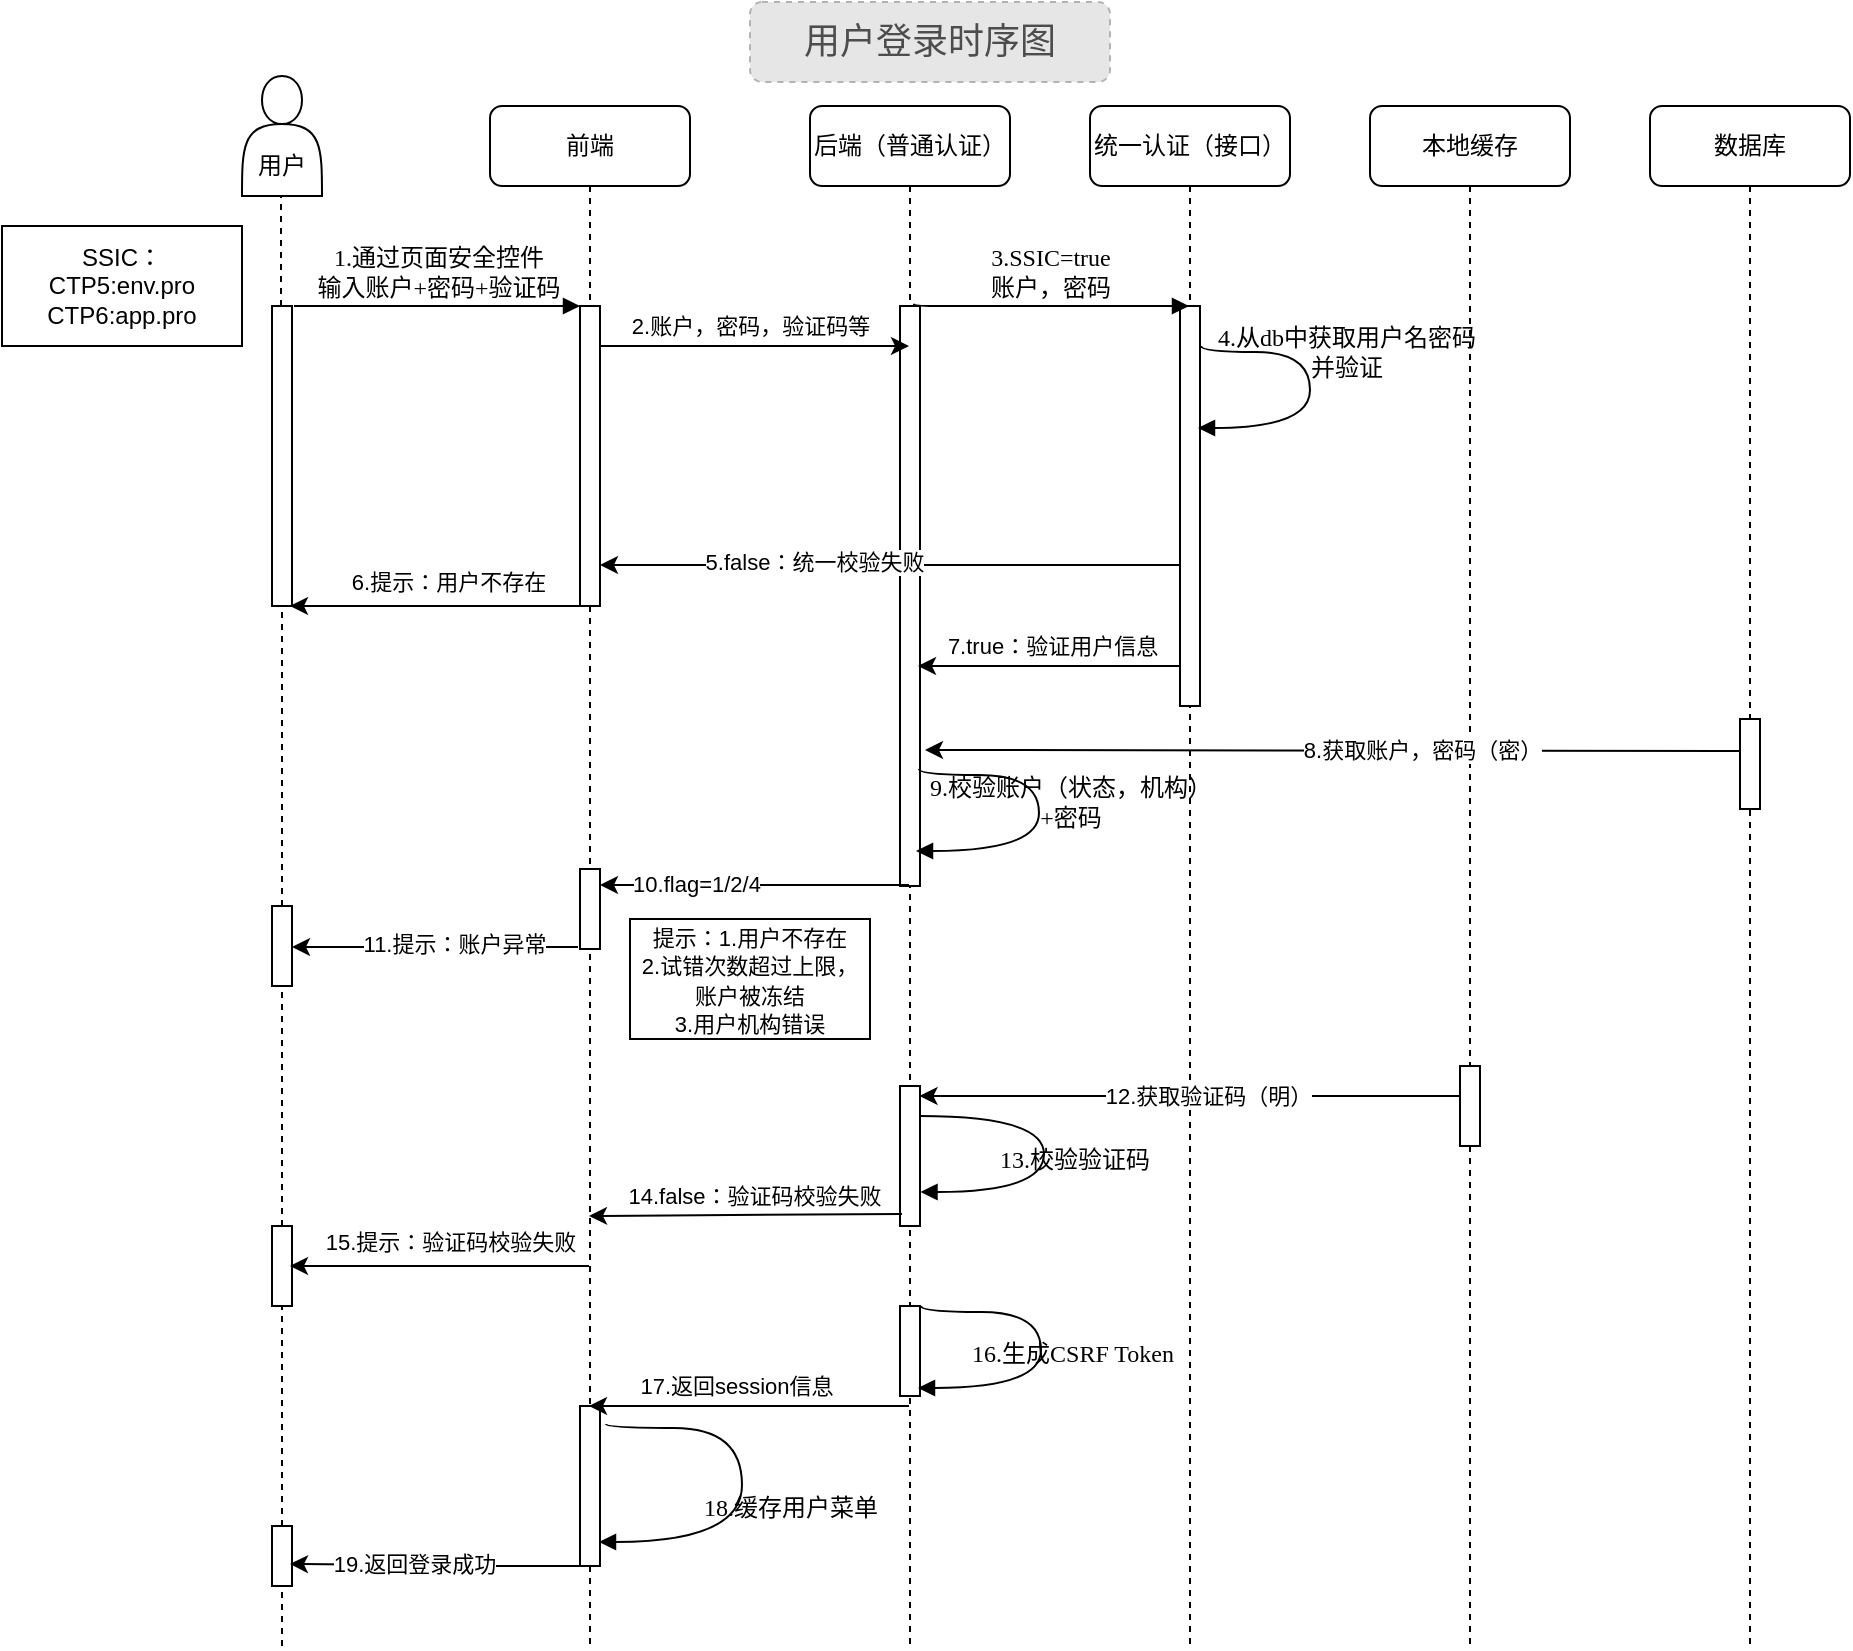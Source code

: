 <mxfile version="14.1.2" type="github">
  <diagram name="Page-1" id="13e1069c-82ec-6db2-03f1-153e76fe0fe0">
    <mxGraphModel dx="2046" dy="557" grid="1" gridSize="10" guides="1" tooltips="1" connect="1" arrows="1" fold="1" page="1" pageScale="1" pageWidth="1100" pageHeight="850" background="#ffffff" math="0" shadow="0">
      <root>
        <mxCell id="0" />
        <mxCell id="1" parent="0" />
        <mxCell id="7baba1c4bc27f4b0-2" value="前端" style="shape=umlLifeline;perimeter=lifelinePerimeter;whiteSpace=wrap;html=1;container=1;collapsible=0;recursiveResize=0;outlineConnect=0;rounded=1;shadow=0;comic=0;labelBackgroundColor=none;strokeWidth=1;fontFamily=Verdana;fontSize=12;align=center;" parent="1" vertex="1">
          <mxGeometry x="240" y="80" width="100" height="770" as="geometry" />
        </mxCell>
        <mxCell id="7baba1c4bc27f4b0-10" value="" style="html=1;points=[];perimeter=orthogonalPerimeter;rounded=0;shadow=0;comic=0;labelBackgroundColor=none;strokeWidth=1;fontFamily=Verdana;fontSize=12;align=center;" parent="7baba1c4bc27f4b0-2" vertex="1">
          <mxGeometry x="45" y="100" width="10" height="150" as="geometry" />
        </mxCell>
        <mxCell id="o5Eu3LO5c0bUn5PRLswJ-51" value="" style="html=1;points=[];perimeter=orthogonalPerimeter;rounded=0;shadow=0;comic=0;labelBackgroundColor=none;strokeWidth=1;fontFamily=Verdana;fontSize=12;align=center;" parent="7baba1c4bc27f4b0-2" vertex="1">
          <mxGeometry x="45" y="381.5" width="10" height="40" as="geometry" />
        </mxCell>
        <mxCell id="o5Eu3LO5c0bUn5PRLswJ-64" value="" style="html=1;points=[];perimeter=orthogonalPerimeter;rounded=0;shadow=0;comic=0;labelBackgroundColor=none;strokeWidth=1;fontFamily=Verdana;fontSize=12;align=center;" parent="7baba1c4bc27f4b0-2" vertex="1">
          <mxGeometry x="45" y="650" width="10" height="80" as="geometry" />
        </mxCell>
        <mxCell id="7baba1c4bc27f4b0-3" value="后端（普通认证）" style="shape=umlLifeline;perimeter=lifelinePerimeter;whiteSpace=wrap;html=1;container=1;collapsible=0;recursiveResize=0;outlineConnect=0;rounded=1;shadow=0;comic=0;labelBackgroundColor=none;strokeWidth=1;fontFamily=Verdana;fontSize=12;align=center;" parent="1" vertex="1">
          <mxGeometry x="400" y="80" width="100" height="770" as="geometry" />
        </mxCell>
        <mxCell id="7baba1c4bc27f4b0-13" value="" style="html=1;points=[];perimeter=orthogonalPerimeter;rounded=0;shadow=0;comic=0;labelBackgroundColor=none;strokeWidth=1;fontFamily=Verdana;fontSize=12;align=center;" parent="7baba1c4bc27f4b0-3" vertex="1">
          <mxGeometry x="45" y="100" width="10" height="290" as="geometry" />
        </mxCell>
        <mxCell id="o5Eu3LO5c0bUn5PRLswJ-60" value="" style="html=1;points=[];perimeter=orthogonalPerimeter;rounded=0;shadow=0;comic=0;labelBackgroundColor=none;strokeWidth=1;fontFamily=Verdana;fontSize=12;align=center;" parent="7baba1c4bc27f4b0-3" vertex="1">
          <mxGeometry x="45" y="600" width="10" height="45" as="geometry" />
        </mxCell>
        <mxCell id="hrBunJqweLM9hIgYXMl5-2" value="" style="html=1;points=[];perimeter=orthogonalPerimeter;rounded=0;shadow=0;comic=0;labelBackgroundColor=none;strokeWidth=1;fontFamily=Verdana;fontSize=12;align=center;" parent="7baba1c4bc27f4b0-3" vertex="1">
          <mxGeometry x="45" y="490" width="10" height="70" as="geometry" />
        </mxCell>
        <mxCell id="7baba1c4bc27f4b0-4" value="统一认证（接口）" style="shape=umlLifeline;perimeter=lifelinePerimeter;whiteSpace=wrap;html=1;container=1;collapsible=0;recursiveResize=0;outlineConnect=0;rounded=1;shadow=0;comic=0;labelBackgroundColor=none;strokeWidth=1;fontFamily=Verdana;fontSize=12;align=center;" parent="1" vertex="1">
          <mxGeometry x="540" y="80" width="100" height="770" as="geometry" />
        </mxCell>
        <mxCell id="7baba1c4bc27f4b0-16" value="" style="html=1;points=[];perimeter=orthogonalPerimeter;rounded=0;shadow=0;comic=0;labelBackgroundColor=none;strokeWidth=1;fontFamily=Verdana;fontSize=12;align=center;" parent="7baba1c4bc27f4b0-4" vertex="1">
          <mxGeometry x="45" y="100" width="10" height="200" as="geometry" />
        </mxCell>
        <mxCell id="7baba1c4bc27f4b0-5" value="本地缓存" style="shape=umlLifeline;perimeter=lifelinePerimeter;whiteSpace=wrap;html=1;container=1;collapsible=0;recursiveResize=0;outlineConnect=0;rounded=1;shadow=0;comic=0;labelBackgroundColor=none;strokeWidth=1;fontFamily=Verdana;fontSize=12;align=center;" parent="1" vertex="1">
          <mxGeometry x="680" y="80" width="100" height="770" as="geometry" />
        </mxCell>
        <mxCell id="7baba1c4bc27f4b0-19" value="" style="html=1;points=[];perimeter=orthogonalPerimeter;rounded=0;shadow=0;comic=0;labelBackgroundColor=none;strokeWidth=1;fontFamily=Verdana;fontSize=12;align=center;" parent="7baba1c4bc27f4b0-5" vertex="1">
          <mxGeometry x="45" y="480" width="10" height="40" as="geometry" />
        </mxCell>
        <mxCell id="7baba1c4bc27f4b0-6" value="数据库" style="shape=umlLifeline;perimeter=lifelinePerimeter;whiteSpace=wrap;html=1;container=1;collapsible=0;recursiveResize=0;outlineConnect=0;rounded=1;shadow=0;comic=0;labelBackgroundColor=none;strokeWidth=1;fontFamily=Verdana;fontSize=12;align=center;" parent="1" vertex="1">
          <mxGeometry x="820" y="80" width="100" height="770" as="geometry" />
        </mxCell>
        <mxCell id="o5Eu3LO5c0bUn5PRLswJ-47" value="" style="html=1;points=[];perimeter=orthogonalPerimeter;rounded=0;shadow=0;comic=0;labelBackgroundColor=none;strokeWidth=1;fontFamily=Verdana;fontSize=12;align=center;" parent="7baba1c4bc27f4b0-6" vertex="1">
          <mxGeometry x="45" y="306.5" width="10" height="45" as="geometry" />
        </mxCell>
        <mxCell id="7baba1c4bc27f4b0-11" value="1.通过页面安全控件&lt;br&gt;输入账户+密码+验证码" style="html=1;verticalAlign=bottom;endArrow=block;entryX=0;entryY=0;labelBackgroundColor=none;fontFamily=Verdana;fontSize=12;edgeStyle=elbowEdgeStyle;elbow=vertical;exitX=1.1;exitY=0;exitDx=0;exitDy=0;exitPerimeter=0;" parent="1" source="o5Eu3LO5c0bUn5PRLswJ-26" target="7baba1c4bc27f4b0-10" edge="1">
          <mxGeometry relative="1" as="geometry">
            <mxPoint x="150" y="180" as="sourcePoint" />
          </mxGeometry>
        </mxCell>
        <mxCell id="7baba1c4bc27f4b0-14" value="3.SSIC=true&lt;br&gt;账户，密码" style="html=1;verticalAlign=bottom;endArrow=block;labelBackgroundColor=none;fontFamily=Verdana;fontSize=12;edgeStyle=elbowEdgeStyle;elbow=vertical;exitX=0.7;exitY=-0.004;exitDx=0;exitDy=0;exitPerimeter=0;" parent="1" source="7baba1c4bc27f4b0-13" target="7baba1c4bc27f4b0-4" edge="1">
          <mxGeometry relative="1" as="geometry">
            <mxPoint x="460" y="180" as="sourcePoint" />
            <Array as="points">
              <mxPoint x="560" y="180" />
            </Array>
          </mxGeometry>
        </mxCell>
        <mxCell id="o5Eu3LO5c0bUn5PRLswJ-3" value="&lt;br&gt;&lt;br&gt;用户" style="shape=actor;whiteSpace=wrap;html=1;" parent="1" vertex="1">
          <mxGeometry x="116" y="65" width="40" height="60" as="geometry" />
        </mxCell>
        <mxCell id="o5Eu3LO5c0bUn5PRLswJ-9" value="" style="endArrow=none;dashed=1;html=1;" parent="1" source="o5Eu3LO5c0bUn5PRLswJ-26" edge="1">
          <mxGeometry width="50" height="50" relative="1" as="geometry">
            <mxPoint x="136" y="660" as="sourcePoint" />
            <mxPoint x="135.5" y="125" as="targetPoint" />
          </mxGeometry>
        </mxCell>
        <mxCell id="o5Eu3LO5c0bUn5PRLswJ-12" value="" style="endArrow=classic;html=1;strokeColor=#000000;" parent="1" source="7baba1c4bc27f4b0-10" target="7baba1c4bc27f4b0-3" edge="1">
          <mxGeometry width="50" height="50" relative="1" as="geometry">
            <mxPoint x="300" y="200" as="sourcePoint" />
            <mxPoint x="350" y="180" as="targetPoint" />
            <Array as="points">
              <mxPoint x="370" y="200" />
              <mxPoint x="400" y="200" />
            </Array>
          </mxGeometry>
        </mxCell>
        <mxCell id="o5Eu3LO5c0bUn5PRLswJ-14" value="2.账户，密码，验证码等" style="edgeLabel;html=1;align=center;verticalAlign=middle;resizable=0;points=[];" parent="o5Eu3LO5c0bUn5PRLswJ-12" vertex="1" connectable="0">
          <mxGeometry x="-0.241" y="-1" relative="1" as="geometry">
            <mxPoint x="16" y="-11" as="offset" />
          </mxGeometry>
        </mxCell>
        <mxCell id="o5Eu3LO5c0bUn5PRLswJ-15" value="" style="endArrow=classic;html=1;strokeColor=#000000;entryX=1;entryY=1.01;entryDx=0;entryDy=0;entryPerimeter=0;" parent="1" edge="1">
          <mxGeometry width="50" height="50" relative="1" as="geometry">
            <mxPoint x="585" y="309.5" as="sourcePoint" />
            <mxPoint x="295" y="309.5" as="targetPoint" />
          </mxGeometry>
        </mxCell>
        <mxCell id="o5Eu3LO5c0bUn5PRLswJ-16" value="5.false：统一校验失败" style="edgeLabel;html=1;align=center;verticalAlign=middle;resizable=0;points=[];" parent="o5Eu3LO5c0bUn5PRLswJ-15" vertex="1" connectable="0">
          <mxGeometry x="0.261" y="-2" relative="1" as="geometry">
            <mxPoint as="offset" />
          </mxGeometry>
        </mxCell>
        <mxCell id="o5Eu3LO5c0bUn5PRLswJ-25" value="" style="endArrow=classic;html=1;strokeColor=#000000;" parent="1" source="7baba1c4bc27f4b0-2" edge="1">
          <mxGeometry width="50" height="50" relative="1" as="geometry">
            <mxPoint x="230" y="360" as="sourcePoint" />
            <mxPoint x="140" y="330" as="targetPoint" />
            <Array as="points">
              <mxPoint x="210" y="330" />
            </Array>
          </mxGeometry>
        </mxCell>
        <mxCell id="o5Eu3LO5c0bUn5PRLswJ-28" value="6.提示：用户不存在" style="edgeLabel;html=1;align=center;verticalAlign=middle;resizable=0;points=[];" parent="o5Eu3LO5c0bUn5PRLswJ-25" vertex="1" connectable="0">
          <mxGeometry x="-0.05" y="2" relative="1" as="geometry">
            <mxPoint y="-14" as="offset" />
          </mxGeometry>
        </mxCell>
        <mxCell id="o5Eu3LO5c0bUn5PRLswJ-26" value="" style="html=1;points=[];perimeter=orthogonalPerimeter;rounded=0;shadow=0;comic=0;labelBackgroundColor=none;strokeWidth=1;fontFamily=Verdana;fontSize=12;align=center;" parent="1" vertex="1">
          <mxGeometry x="131" y="180" width="10" height="150" as="geometry" />
        </mxCell>
        <mxCell id="o5Eu3LO5c0bUn5PRLswJ-27" value="" style="endArrow=none;dashed=1;html=1;" parent="1" source="o5Eu3LO5c0bUn5PRLswJ-56" target="o5Eu3LO5c0bUn5PRLswJ-26" edge="1">
          <mxGeometry width="50" height="50" relative="1" as="geometry">
            <mxPoint x="136" y="660" as="sourcePoint" />
            <mxPoint x="135.5" y="125" as="targetPoint" />
          </mxGeometry>
        </mxCell>
        <mxCell id="o5Eu3LO5c0bUn5PRLswJ-29" value="" style="endArrow=classic;html=1;strokeColor=#000000;exitX=0.5;exitY=0.25;exitDx=0;exitDy=0;exitPerimeter=0;" parent="1" edge="1">
          <mxGeometry width="50" height="50" relative="1" as="geometry">
            <mxPoint x="724.75" y="575" as="sourcePoint" />
            <mxPoint x="454.75" y="575" as="targetPoint" />
            <Array as="points">
              <mxPoint x="644.75" y="575" />
            </Array>
          </mxGeometry>
        </mxCell>
        <mxCell id="o5Eu3LO5c0bUn5PRLswJ-30" value="12.获取验证码（明）" style="edgeLabel;html=1;align=center;verticalAlign=middle;resizable=0;points=[];" parent="o5Eu3LO5c0bUn5PRLswJ-29" vertex="1" connectable="0">
          <mxGeometry x="0.696" y="-1" relative="1" as="geometry">
            <mxPoint x="103" y="1" as="offset" />
          </mxGeometry>
        </mxCell>
        <mxCell id="o5Eu3LO5c0bUn5PRLswJ-31" value="" style="endArrow=classic;html=1;strokeColor=#000000;" parent="1" edge="1">
          <mxGeometry width="50" height="50" relative="1" as="geometry">
            <mxPoint x="820" y="402.5" as="sourcePoint" />
            <mxPoint x="457.5" y="402" as="targetPoint" />
            <Array as="points">
              <mxPoint x="870" y="402.5" />
            </Array>
          </mxGeometry>
        </mxCell>
        <mxCell id="o5Eu3LO5c0bUn5PRLswJ-32" value="8.获取账户，密码（密）" style="edgeLabel;html=1;align=center;verticalAlign=middle;resizable=0;points=[];" parent="o5Eu3LO5c0bUn5PRLswJ-31" vertex="1" connectable="0">
          <mxGeometry x="0.482" y="1" relative="1" as="geometry">
            <mxPoint x="127.99" y="-1.65" as="offset" />
          </mxGeometry>
        </mxCell>
        <mxCell id="o5Eu3LO5c0bUn5PRLswJ-36" value="13.校验验证码" style="html=1;verticalAlign=bottom;endArrow=block;labelBackgroundColor=none;fontFamily=Verdana;fontSize=12;elbow=vertical;edgeStyle=orthogonalEdgeStyle;curved=1;" parent="1" edge="1">
          <mxGeometry x="0.145" y="15" relative="1" as="geometry">
            <mxPoint x="455" y="585" as="sourcePoint" />
            <mxPoint x="455.25" y="623" as="targetPoint" />
            <Array as="points">
              <mxPoint x="517" y="585" />
              <mxPoint x="517" y="623" />
            </Array>
            <mxPoint as="offset" />
          </mxGeometry>
        </mxCell>
        <mxCell id="o5Eu3LO5c0bUn5PRLswJ-37" value="" style="endArrow=classic;html=1;strokeColor=#000000;exitX=0.1;exitY=0.914;exitDx=0;exitDy=0;exitPerimeter=0;" parent="1" edge="1" source="hrBunJqweLM9hIgYXMl5-2">
          <mxGeometry width="50" height="50" relative="1" as="geometry">
            <mxPoint x="440" y="635" as="sourcePoint" />
            <mxPoint x="289.5" y="635" as="targetPoint" />
          </mxGeometry>
        </mxCell>
        <mxCell id="o5Eu3LO5c0bUn5PRLswJ-38" value="14.false：验证码校验失败" style="edgeLabel;html=1;align=center;verticalAlign=middle;resizable=0;points=[];" parent="o5Eu3LO5c0bUn5PRLswJ-37" vertex="1" connectable="0">
          <mxGeometry x="0.603" y="-1" relative="1" as="geometry">
            <mxPoint x="51" y="-9" as="offset" />
          </mxGeometry>
        </mxCell>
        <mxCell id="o5Eu3LO5c0bUn5PRLswJ-39" value="" style="html=1;points=[];perimeter=orthogonalPerimeter;rounded=0;shadow=0;comic=0;labelBackgroundColor=none;strokeWidth=1;fontFamily=Verdana;fontSize=12;align=center;" parent="1" vertex="1">
          <mxGeometry x="131" y="640" width="10" height="40" as="geometry" />
        </mxCell>
        <mxCell id="o5Eu3LO5c0bUn5PRLswJ-40" value="" style="endArrow=none;dashed=1;html=1;" parent="1" source="o5Eu3LO5c0bUn5PRLswJ-67" target="o5Eu3LO5c0bUn5PRLswJ-39" edge="1">
          <mxGeometry width="50" height="50" relative="1" as="geometry">
            <mxPoint x="136" y="740" as="sourcePoint" />
            <mxPoint x="136" y="330" as="targetPoint" />
          </mxGeometry>
        </mxCell>
        <mxCell id="o5Eu3LO5c0bUn5PRLswJ-42" value="" style="endArrow=classic;html=1;strokeColor=#000000;" parent="1" edge="1">
          <mxGeometry width="50" height="50" relative="1" as="geometry">
            <mxPoint x="289.5" y="660" as="sourcePoint" />
            <mxPoint x="140" y="660" as="targetPoint" />
            <Array as="points">
              <mxPoint x="260" y="660" />
              <mxPoint x="240" y="660" />
              <mxPoint x="190" y="660" />
            </Array>
          </mxGeometry>
        </mxCell>
        <mxCell id="o5Eu3LO5c0bUn5PRLswJ-43" value="15.提示：验证码校验失败" style="edgeLabel;html=1;align=center;verticalAlign=middle;resizable=0;points=[];" parent="o5Eu3LO5c0bUn5PRLswJ-42" vertex="1" connectable="0">
          <mxGeometry x="0.301" y="1" relative="1" as="geometry">
            <mxPoint x="27.5" y="-13" as="offset" />
          </mxGeometry>
        </mxCell>
        <mxCell id="o5Eu3LO5c0bUn5PRLswJ-50" value="9.校验账户（状态，机构）&lt;br&gt;+密码" style="html=1;verticalAlign=bottom;endArrow=block;labelBackgroundColor=none;fontFamily=Verdana;fontSize=12;elbow=vertical;edgeStyle=orthogonalEdgeStyle;curved=1;exitX=1;exitY=0.685;exitDx=0;exitDy=0;exitPerimeter=0;" parent="1" edge="1">
          <mxGeometry x="0.145" y="15" relative="1" as="geometry">
            <mxPoint x="454.5" y="411.5" as="sourcePoint" />
            <mxPoint x="453" y="452.5" as="targetPoint" />
            <Array as="points">
              <mxPoint x="454.5" y="414.5" />
              <mxPoint x="514.5" y="414.5" />
              <mxPoint x="514.5" y="452.5" />
            </Array>
            <mxPoint as="offset" />
          </mxGeometry>
        </mxCell>
        <mxCell id="o5Eu3LO5c0bUn5PRLswJ-54" value="" style="endArrow=classic;html=1;strokeColor=#000000;" parent="1" edge="1">
          <mxGeometry width="50" height="50" relative="1" as="geometry">
            <mxPoint x="449.5" y="469.5" as="sourcePoint" />
            <mxPoint x="295" y="469.5" as="targetPoint" />
          </mxGeometry>
        </mxCell>
        <mxCell id="o5Eu3LO5c0bUn5PRLswJ-55" value="10.flag=1/2/4" style="edgeLabel;html=1;align=center;verticalAlign=middle;resizable=0;points=[];" parent="o5Eu3LO5c0bUn5PRLswJ-54" vertex="1" connectable="0">
          <mxGeometry x="0.379" y="-1" relative="1" as="geometry">
            <mxPoint as="offset" />
          </mxGeometry>
        </mxCell>
        <mxCell id="o5Eu3LO5c0bUn5PRLswJ-57" value="" style="endArrow=classic;html=1;strokeColor=#000000;exitX=-0.1;exitY=0.975;exitDx=0;exitDy=0;exitPerimeter=0;" parent="1" source="o5Eu3LO5c0bUn5PRLswJ-51" target="o5Eu3LO5c0bUn5PRLswJ-56" edge="1">
          <mxGeometry width="50" height="50" relative="1" as="geometry">
            <mxPoint x="520" y="401.5" as="sourcePoint" />
            <mxPoint x="570" y="351.5" as="targetPoint" />
          </mxGeometry>
        </mxCell>
        <mxCell id="o5Eu3LO5c0bUn5PRLswJ-58" value="11.提示：账户异常" style="edgeLabel;html=1;align=center;verticalAlign=middle;resizable=0;points=[];" parent="o5Eu3LO5c0bUn5PRLswJ-57" vertex="1" connectable="0">
          <mxGeometry x="-0.132" y="-2" relative="1" as="geometry">
            <mxPoint as="offset" />
          </mxGeometry>
        </mxCell>
        <mxCell id="o5Eu3LO5c0bUn5PRLswJ-59" value="&lt;span style=&quot;font-size: 11px ; background-color: rgb(255 , 255 , 255)&quot;&gt;提示：1.用户不存在&lt;/span&gt;&lt;br style=&quot;font-size: 11px&quot;&gt;&lt;span style=&quot;font-size: 11px ; background-color: rgb(255 , 255 , 255)&quot;&gt;2.试错次数超过上限，账户被冻结&lt;br&gt;&lt;/span&gt;&lt;span style=&quot;font-size: 11px ; background-color: rgb(255 , 255 , 255)&quot;&gt;3.用户机构错误&lt;/span&gt;" style="whiteSpace=wrap;html=1;" parent="1" vertex="1">
          <mxGeometry x="310" y="486.5" width="120" height="60" as="geometry" />
        </mxCell>
        <mxCell id="o5Eu3LO5c0bUn5PRLswJ-61" value="16.生成CSRF Token" style="html=1;verticalAlign=bottom;endArrow=block;labelBackgroundColor=none;fontFamily=Verdana;fontSize=12;elbow=vertical;edgeStyle=orthogonalEdgeStyle;curved=1;exitX=1;exitY=0.685;exitDx=0;exitDy=0;exitPerimeter=0;" parent="1" edge="1">
          <mxGeometry x="0.145" y="15" relative="1" as="geometry">
            <mxPoint x="455.5" y="680" as="sourcePoint" />
            <mxPoint x="454" y="721" as="targetPoint" />
            <Array as="points">
              <mxPoint x="455.5" y="683" />
              <mxPoint x="515.5" y="683" />
              <mxPoint x="515.5" y="721" />
            </Array>
            <mxPoint as="offset" />
          </mxGeometry>
        </mxCell>
        <mxCell id="o5Eu3LO5c0bUn5PRLswJ-62" value="" style="endArrow=classic;html=1;strokeColor=#000000;" parent="1" edge="1">
          <mxGeometry width="50" height="50" relative="1" as="geometry">
            <mxPoint x="449.5" y="730" as="sourcePoint" />
            <mxPoint x="289.5" y="730" as="targetPoint" />
            <Array as="points">
              <mxPoint x="330" y="730" />
            </Array>
          </mxGeometry>
        </mxCell>
        <mxCell id="o5Eu3LO5c0bUn5PRLswJ-63" value="17.返回session信息" style="edgeLabel;html=1;align=center;verticalAlign=middle;resizable=0;points=[];" parent="o5Eu3LO5c0bUn5PRLswJ-62" vertex="1" connectable="0">
          <mxGeometry x="0.094" y="1" relative="1" as="geometry">
            <mxPoint x="1" y="-11" as="offset" />
          </mxGeometry>
        </mxCell>
        <mxCell id="o5Eu3LO5c0bUn5PRLswJ-65" value="18.缓存用户菜单" style="html=1;verticalAlign=bottom;endArrow=block;labelBackgroundColor=none;fontFamily=Verdana;fontSize=12;elbow=vertical;edgeStyle=orthogonalEdgeStyle;curved=1;exitX=1.3;exitY=0.113;exitDx=0;exitDy=0;exitPerimeter=0;" parent="1" source="o5Eu3LO5c0bUn5PRLswJ-64" edge="1">
          <mxGeometry x="0.199" y="24" relative="1" as="geometry">
            <mxPoint x="306" y="741" as="sourcePoint" />
            <mxPoint x="294.5" y="798" as="targetPoint" />
            <Array as="points">
              <mxPoint x="298" y="741" />
              <mxPoint x="366" y="741" />
              <mxPoint x="366" y="798" />
            </Array>
            <mxPoint as="offset" />
          </mxGeometry>
        </mxCell>
        <mxCell id="o5Eu3LO5c0bUn5PRLswJ-67" value="" style="html=1;points=[];perimeter=orthogonalPerimeter;rounded=0;shadow=0;comic=0;labelBackgroundColor=none;strokeWidth=1;fontFamily=Verdana;fontSize=12;align=center;" parent="1" vertex="1">
          <mxGeometry x="131" y="790" width="10" height="30" as="geometry" />
        </mxCell>
        <mxCell id="o5Eu3LO5c0bUn5PRLswJ-68" value="" style="endArrow=none;dashed=1;html=1;" parent="1" target="o5Eu3LO5c0bUn5PRLswJ-67" edge="1">
          <mxGeometry width="50" height="50" relative="1" as="geometry">
            <mxPoint x="136" y="850" as="sourcePoint" />
            <mxPoint x="136" y="420" as="targetPoint" />
          </mxGeometry>
        </mxCell>
        <mxCell id="o5Eu3LO5c0bUn5PRLswJ-69" value="" style="endArrow=classic;html=1;strokeColor=#000000;entryX=0.9;entryY=0.633;entryDx=0;entryDy=0;entryPerimeter=0;" parent="1" target="o5Eu3LO5c0bUn5PRLswJ-67" edge="1">
          <mxGeometry width="50" height="50" relative="1" as="geometry">
            <mxPoint x="289.5" y="810" as="sourcePoint" />
            <mxPoint x="150" y="810" as="targetPoint" />
            <Array as="points">
              <mxPoint x="240" y="810" />
            </Array>
          </mxGeometry>
        </mxCell>
        <mxCell id="o5Eu3LO5c0bUn5PRLswJ-70" value="19.返回登录成功" style="edgeLabel;html=1;align=center;verticalAlign=middle;resizable=0;points=[];" parent="o5Eu3LO5c0bUn5PRLswJ-69" vertex="1" connectable="0">
          <mxGeometry x="0.67" y="-2" relative="1" as="geometry">
            <mxPoint x="37.5" y="2" as="offset" />
          </mxGeometry>
        </mxCell>
        <mxCell id="hrBunJqweLM9hIgYXMl5-3" value="4.从db中获取用户名密码&lt;br&gt;并验证" style="html=1;verticalAlign=bottom;endArrow=block;labelBackgroundColor=none;fontFamily=Verdana;fontSize=12;elbow=vertical;edgeStyle=orthogonalEdgeStyle;curved=1;exitX=1;exitY=0.685;exitDx=0;exitDy=0;exitPerimeter=0;" parent="1" edge="1">
          <mxGeometry x="-0.015" y="18" relative="1" as="geometry">
            <mxPoint x="595.5" y="200" as="sourcePoint" />
            <mxPoint x="594" y="241" as="targetPoint" />
            <Array as="points">
              <mxPoint x="596" y="203" />
              <mxPoint x="650" y="203" />
              <mxPoint x="650" y="241" />
            </Array>
            <mxPoint as="offset" />
          </mxGeometry>
        </mxCell>
        <mxCell id="hrBunJqweLM9hIgYXMl5-6" value="" style="endArrow=classic;html=1;strokeColor=#000000;exitX=0;exitY=0.9;exitDx=0;exitDy=0;exitPerimeter=0;" parent="1" source="7baba1c4bc27f4b0-16" edge="1">
          <mxGeometry width="50" height="50" relative="1" as="geometry">
            <mxPoint x="580" y="360" as="sourcePoint" />
            <mxPoint x="454" y="360" as="targetPoint" />
          </mxGeometry>
        </mxCell>
        <mxCell id="hrBunJqweLM9hIgYXMl5-7" value="7.true：验证用户信息" style="edgeLabel;html=1;align=center;verticalAlign=middle;resizable=0;points=[];" parent="hrBunJqweLM9hIgYXMl5-6" vertex="1" connectable="0">
          <mxGeometry x="0.379" y="-1" relative="1" as="geometry">
            <mxPoint x="26" y="-9" as="offset" />
          </mxGeometry>
        </mxCell>
        <mxCell id="hrBunJqweLM9hIgYXMl5-8" value="SSIC：&lt;br&gt;CTP5:env.pro&lt;br&gt;CTP6:app.pro" style="whiteSpace=wrap;html=1;" parent="1" vertex="1">
          <mxGeometry x="-4" y="140" width="120" height="60" as="geometry" />
        </mxCell>
        <mxCell id="o5Eu3LO5c0bUn5PRLswJ-56" value="" style="html=1;points=[];perimeter=orthogonalPerimeter;rounded=0;shadow=0;comic=0;labelBackgroundColor=none;strokeWidth=1;fontFamily=Verdana;fontSize=12;align=center;" parent="1" vertex="1">
          <mxGeometry x="131" y="480" width="10" height="40" as="geometry" />
        </mxCell>
        <mxCell id="hrBunJqweLM9hIgYXMl5-12" value="" style="endArrow=none;dashed=1;html=1;" parent="1" source="o5Eu3LO5c0bUn5PRLswJ-39" target="o5Eu3LO5c0bUn5PRLswJ-56" edge="1">
          <mxGeometry width="50" height="50" relative="1" as="geometry">
            <mxPoint x="136" y="640" as="sourcePoint" />
            <mxPoint x="136" y="330" as="targetPoint" />
          </mxGeometry>
        </mxCell>
        <mxCell id="Xbg73TrRrU6xvPLChIuY-2" value="&lt;span style=&quot;font-size: 18px&quot;&gt;&lt;font color=&quot;#4d4d4d&quot;&gt;用户登录时序图&lt;/font&gt;&lt;/span&gt;" style="rounded=1;whiteSpace=wrap;html=1;fillColor=#E6E6E6;dashed=1;strokeColor=#B3B3B3;" vertex="1" parent="1">
          <mxGeometry x="370" y="28" width="180" height="40" as="geometry" />
        </mxCell>
      </root>
    </mxGraphModel>
  </diagram>
</mxfile>
